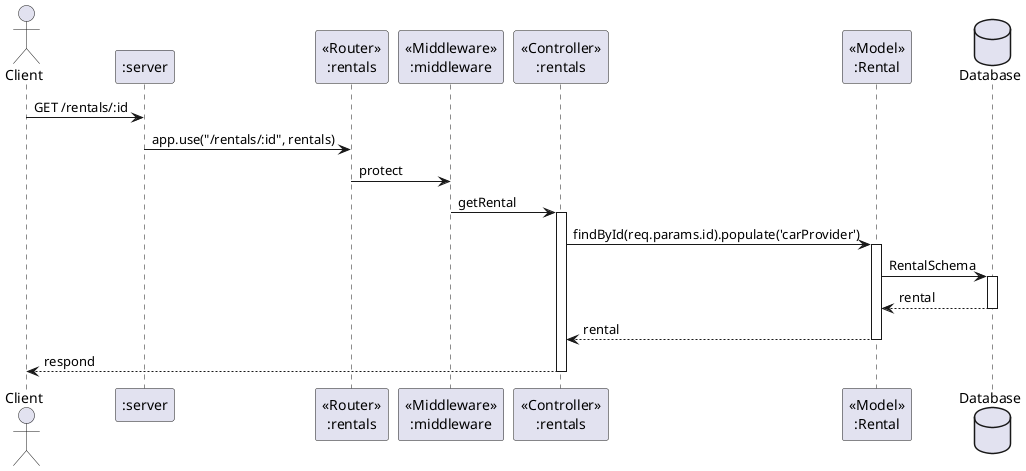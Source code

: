 @startuml GET /rentals/:id
actor       Client       as client
participant ":server" as server 
participant "<<Router>>\n:rentals" as rentals_router 
participant "<<Middleware>>\n:middleware" as middleware 
participant "<<Controller>>\n:rentals" as rentals_con 
participant "<<Model>>\n:Rental" as rentals_model 
database Database as db

client -> server : GET /rentals/:id
server -> rentals_router : app.use("/rentals/:id", rentals)
rentals_router -> middleware : protect
middleware -> rentals_con : getRental
activate rentals_con
    rentals_con -> rentals_model : findById(req.params.id).populate('carProvider')
    activate rentals_model
    rentals_model -> db : RentalSchema
        activate db
        db --> rentals_model : rental
        deactivate db
    rentals_model --> rentals_con : rental
    deactivate rentals_model

rentals_con --> client :respond
deactivate rentals_con
@enduml